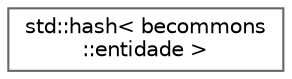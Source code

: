 digraph "Graphical Class Hierarchy"
{
 // LATEX_PDF_SIZE
  bgcolor="transparent";
  edge [fontname=Helvetica,fontsize=10,labelfontname=Helvetica,labelfontsize=10];
  node [fontname=Helvetica,fontsize=10,shape=box,height=0.2,width=0.4];
  rankdir="LR";
  Node0 [id="Node000000",label="std::hash\< becommons\l::entidade \>",height=0.2,width=0.4,color="grey40", fillcolor="white", style="filled",URL="$structstd_1_1hash_3_01becommons_1_1entidade_01_4.html",tooltip=" "];
}
